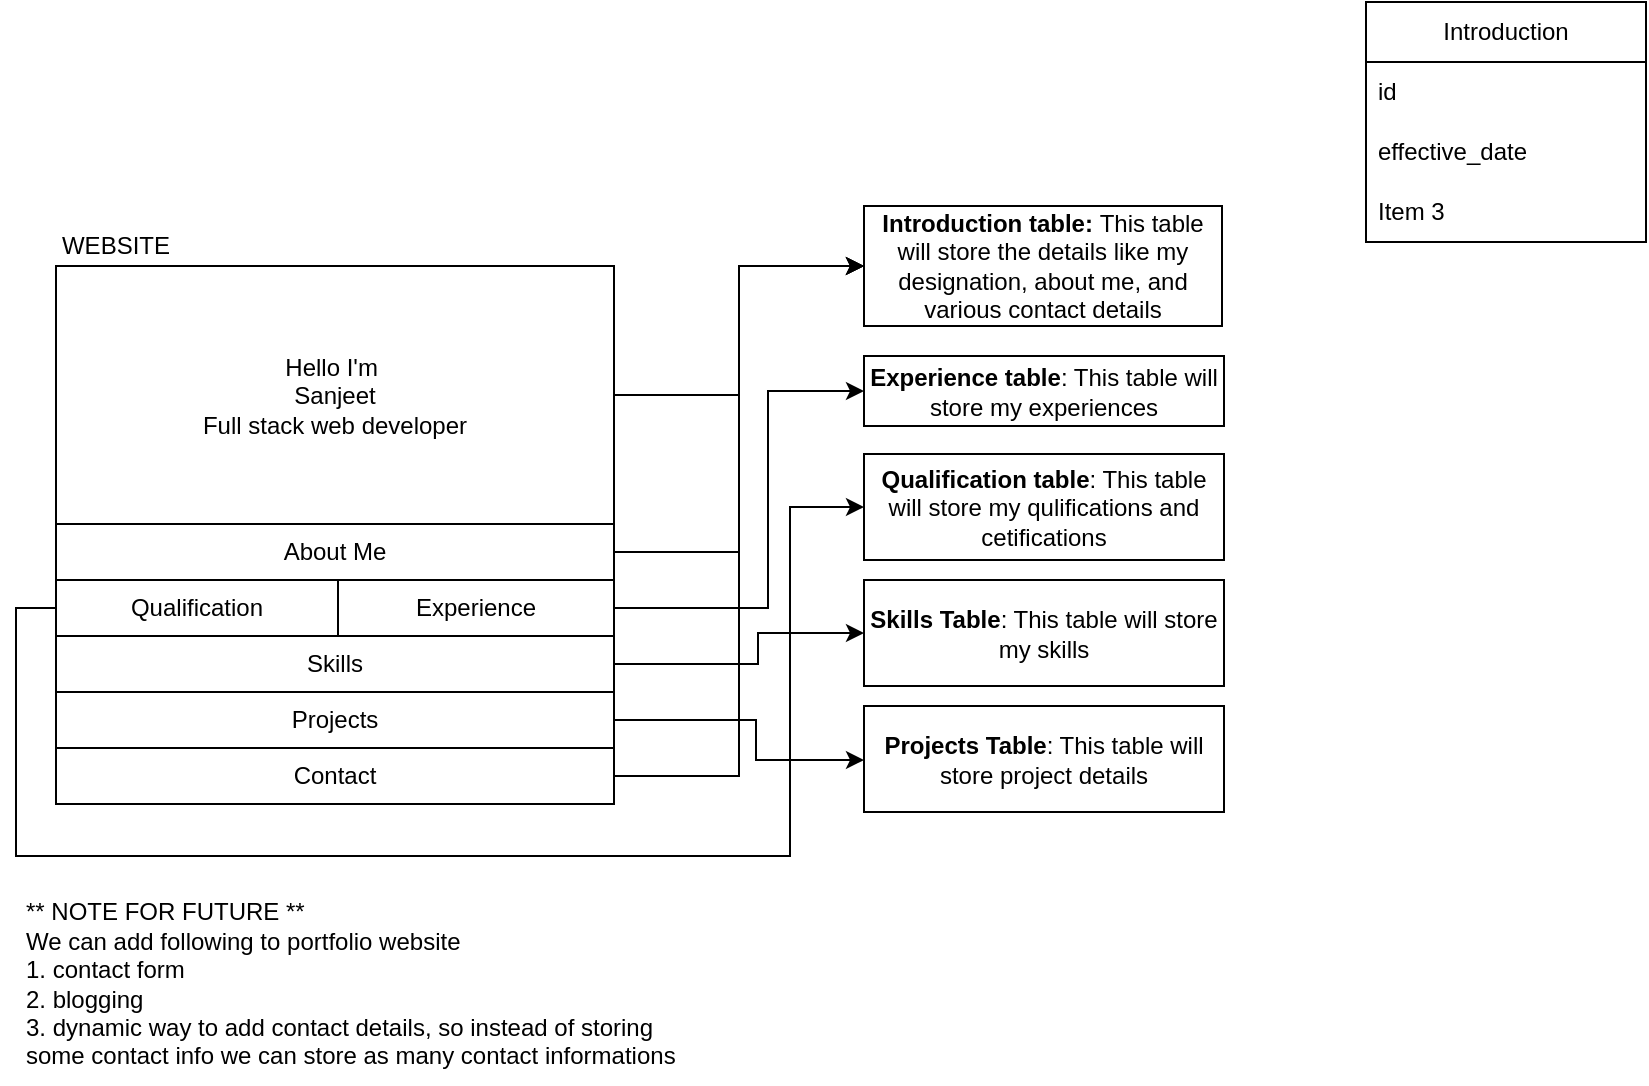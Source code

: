 <mxfile version="20.8.23" type="github">
  <diagram name="Page-1" id="Ujv4KCk9p_dzYKIpZMGY">
    <mxGraphModel dx="1001" dy="660" grid="0" gridSize="10" guides="1" tooltips="1" connect="1" arrows="1" fold="1" page="0" pageScale="1" pageWidth="850" pageHeight="1100" math="0" shadow="0">
      <root>
        <mxCell id="0" />
        <mxCell id="1" parent="0" />
        <mxCell id="hCdEbCfftFfayXPtqMoT-12" style="edgeStyle=orthogonalEdgeStyle;rounded=0;orthogonalLoop=1;jettySize=auto;html=1;entryX=0;entryY=0.5;entryDx=0;entryDy=0;" edge="1" parent="1" source="hCdEbCfftFfayXPtqMoT-1" target="hCdEbCfftFfayXPtqMoT-11">
          <mxGeometry relative="1" as="geometry" />
        </mxCell>
        <mxCell id="hCdEbCfftFfayXPtqMoT-1" value="Hello I&#39;m&amp;nbsp;&lt;br&gt;Sanjeet&lt;br&gt;Full stack web developer" style="rounded=0;whiteSpace=wrap;html=1;" vertex="1" parent="1">
          <mxGeometry x="-39" y="117" width="279" height="129" as="geometry" />
        </mxCell>
        <mxCell id="hCdEbCfftFfayXPtqMoT-2" value="WEBSITE" style="text;html=1;strokeColor=none;fillColor=none;align=center;verticalAlign=middle;whiteSpace=wrap;rounded=0;" vertex="1" parent="1">
          <mxGeometry x="-39" y="92" width="60" height="30" as="geometry" />
        </mxCell>
        <mxCell id="hCdEbCfftFfayXPtqMoT-13" style="edgeStyle=orthogonalEdgeStyle;rounded=0;orthogonalLoop=1;jettySize=auto;html=1;entryX=0;entryY=0.5;entryDx=0;entryDy=0;" edge="1" parent="1" source="hCdEbCfftFfayXPtqMoT-3" target="hCdEbCfftFfayXPtqMoT-11">
          <mxGeometry relative="1" as="geometry" />
        </mxCell>
        <mxCell id="hCdEbCfftFfayXPtqMoT-3" value="About Me" style="rounded=0;whiteSpace=wrap;html=1;" vertex="1" parent="1">
          <mxGeometry x="-39" y="246" width="279" height="28" as="geometry" />
        </mxCell>
        <mxCell id="hCdEbCfftFfayXPtqMoT-20" style="edgeStyle=orthogonalEdgeStyle;rounded=0;orthogonalLoop=1;jettySize=auto;html=1;entryX=0;entryY=0.5;entryDx=0;entryDy=0;" edge="1" parent="1" source="hCdEbCfftFfayXPtqMoT-4" target="hCdEbCfftFfayXPtqMoT-19">
          <mxGeometry relative="1" as="geometry">
            <Array as="points">
              <mxPoint x="-59" y="288" />
              <mxPoint x="-59" y="412" />
              <mxPoint x="328" y="412" />
              <mxPoint x="328" y="238" />
            </Array>
          </mxGeometry>
        </mxCell>
        <mxCell id="hCdEbCfftFfayXPtqMoT-4" value="Qualification" style="rounded=0;whiteSpace=wrap;html=1;" vertex="1" parent="1">
          <mxGeometry x="-39" y="274" width="141" height="28" as="geometry" />
        </mxCell>
        <mxCell id="hCdEbCfftFfayXPtqMoT-18" style="edgeStyle=orthogonalEdgeStyle;rounded=0;orthogonalLoop=1;jettySize=auto;html=1;entryX=0;entryY=0.5;entryDx=0;entryDy=0;" edge="1" parent="1" source="hCdEbCfftFfayXPtqMoT-5" target="hCdEbCfftFfayXPtqMoT-17">
          <mxGeometry relative="1" as="geometry">
            <Array as="points">
              <mxPoint x="317" y="288" />
              <mxPoint x="317" y="180" />
            </Array>
          </mxGeometry>
        </mxCell>
        <mxCell id="hCdEbCfftFfayXPtqMoT-5" value="Experience" style="rounded=0;whiteSpace=wrap;html=1;" vertex="1" parent="1">
          <mxGeometry x="102" y="274" width="138" height="28" as="geometry" />
        </mxCell>
        <mxCell id="hCdEbCfftFfayXPtqMoT-23" style="edgeStyle=orthogonalEdgeStyle;rounded=0;orthogonalLoop=1;jettySize=auto;html=1;entryX=0;entryY=0.5;entryDx=0;entryDy=0;" edge="1" parent="1" source="hCdEbCfftFfayXPtqMoT-6" target="hCdEbCfftFfayXPtqMoT-21">
          <mxGeometry relative="1" as="geometry">
            <Array as="points">
              <mxPoint x="312" y="316" />
              <mxPoint x="312" y="300" />
            </Array>
          </mxGeometry>
        </mxCell>
        <mxCell id="hCdEbCfftFfayXPtqMoT-6" value="Skills" style="rounded=0;whiteSpace=wrap;html=1;" vertex="1" parent="1">
          <mxGeometry x="-39" y="302" width="279" height="28" as="geometry" />
        </mxCell>
        <mxCell id="hCdEbCfftFfayXPtqMoT-24" style="edgeStyle=orthogonalEdgeStyle;rounded=0;orthogonalLoop=1;jettySize=auto;html=1;" edge="1" parent="1" source="hCdEbCfftFfayXPtqMoT-7" target="hCdEbCfftFfayXPtqMoT-22">
          <mxGeometry relative="1" as="geometry">
            <Array as="points">
              <mxPoint x="311" y="344" />
              <mxPoint x="311" y="364" />
            </Array>
          </mxGeometry>
        </mxCell>
        <mxCell id="hCdEbCfftFfayXPtqMoT-7" value="Projects" style="rounded=0;whiteSpace=wrap;html=1;" vertex="1" parent="1">
          <mxGeometry x="-39" y="330" width="279" height="28" as="geometry" />
        </mxCell>
        <mxCell id="hCdEbCfftFfayXPtqMoT-16" style="edgeStyle=orthogonalEdgeStyle;rounded=0;orthogonalLoop=1;jettySize=auto;html=1;entryX=0;entryY=0.5;entryDx=0;entryDy=0;" edge="1" parent="1" source="hCdEbCfftFfayXPtqMoT-8" target="hCdEbCfftFfayXPtqMoT-11">
          <mxGeometry relative="1" as="geometry" />
        </mxCell>
        <mxCell id="hCdEbCfftFfayXPtqMoT-8" value="Contact" style="rounded=0;whiteSpace=wrap;html=1;" vertex="1" parent="1">
          <mxGeometry x="-39" y="358" width="279" height="28" as="geometry" />
        </mxCell>
        <mxCell id="hCdEbCfftFfayXPtqMoT-11" value="&lt;b&gt;Introduction table: &lt;/b&gt;This table will store the details like my designation, about me, and various contact details" style="whiteSpace=wrap;html=1;rounded=0;" vertex="1" parent="1">
          <mxGeometry x="365" y="87" width="179" height="60" as="geometry" />
        </mxCell>
        <mxCell id="hCdEbCfftFfayXPtqMoT-17" value="&lt;b&gt;Experience table&lt;/b&gt;: This table will store my experiences" style="whiteSpace=wrap;html=1;rounded=0;" vertex="1" parent="1">
          <mxGeometry x="365" y="162" width="180" height="35" as="geometry" />
        </mxCell>
        <mxCell id="hCdEbCfftFfayXPtqMoT-19" value="&lt;b&gt;Qualification table&lt;/b&gt;: This table will store my qulifications and cetifications" style="whiteSpace=wrap;html=1;rounded=0;" vertex="1" parent="1">
          <mxGeometry x="365" y="211" width="180" height="53" as="geometry" />
        </mxCell>
        <mxCell id="hCdEbCfftFfayXPtqMoT-21" value="&lt;b&gt;Skills Table&lt;/b&gt;: This table will store my skills" style="whiteSpace=wrap;html=1;rounded=0;" vertex="1" parent="1">
          <mxGeometry x="365" y="274" width="180" height="53" as="geometry" />
        </mxCell>
        <mxCell id="hCdEbCfftFfayXPtqMoT-22" value="&lt;b&gt;Projects Table&lt;/b&gt;: This table will store project details" style="whiteSpace=wrap;html=1;rounded=0;" vertex="1" parent="1">
          <mxGeometry x="365" y="337" width="180" height="53" as="geometry" />
        </mxCell>
        <mxCell id="hCdEbCfftFfayXPtqMoT-25" value="** NOTE FOR FUTURE **&lt;br&gt;We can add following to portfolio website&lt;br&gt;1. contact form&lt;br&gt;2. blogging&lt;br&gt;3. dynamic way to add contact details, so instead of storing some contact info we can store as many contact informations" style="text;html=1;strokeColor=none;fillColor=none;align=left;verticalAlign=middle;whiteSpace=wrap;rounded=0;" vertex="1" parent="1">
          <mxGeometry x="-56" y="426" width="347" height="100" as="geometry" />
        </mxCell>
        <mxCell id="hCdEbCfftFfayXPtqMoT-32" value="Introduction" style="swimlane;fontStyle=0;childLayout=stackLayout;horizontal=1;startSize=30;horizontalStack=0;resizeParent=1;resizeParentMax=0;resizeLast=0;collapsible=1;marginBottom=0;whiteSpace=wrap;html=1;" vertex="1" parent="1">
          <mxGeometry x="616" y="-15" width="140" height="120" as="geometry" />
        </mxCell>
        <mxCell id="hCdEbCfftFfayXPtqMoT-33" value="id&lt;br&gt;" style="text;strokeColor=none;fillColor=none;align=left;verticalAlign=middle;spacingLeft=4;spacingRight=4;overflow=hidden;points=[[0,0.5],[1,0.5]];portConstraint=eastwest;rotatable=0;whiteSpace=wrap;html=1;" vertex="1" parent="hCdEbCfftFfayXPtqMoT-32">
          <mxGeometry y="30" width="140" height="30" as="geometry" />
        </mxCell>
        <mxCell id="hCdEbCfftFfayXPtqMoT-34" value="effective_date" style="text;strokeColor=none;fillColor=none;align=left;verticalAlign=middle;spacingLeft=4;spacingRight=4;overflow=hidden;points=[[0,0.5],[1,0.5]];portConstraint=eastwest;rotatable=0;whiteSpace=wrap;html=1;" vertex="1" parent="hCdEbCfftFfayXPtqMoT-32">
          <mxGeometry y="60" width="140" height="30" as="geometry" />
        </mxCell>
        <mxCell id="hCdEbCfftFfayXPtqMoT-35" value="Item 3" style="text;strokeColor=none;fillColor=none;align=left;verticalAlign=middle;spacingLeft=4;spacingRight=4;overflow=hidden;points=[[0,0.5],[1,0.5]];portConstraint=eastwest;rotatable=0;whiteSpace=wrap;html=1;" vertex="1" parent="hCdEbCfftFfayXPtqMoT-32">
          <mxGeometry y="90" width="140" height="30" as="geometry" />
        </mxCell>
      </root>
    </mxGraphModel>
  </diagram>
</mxfile>
